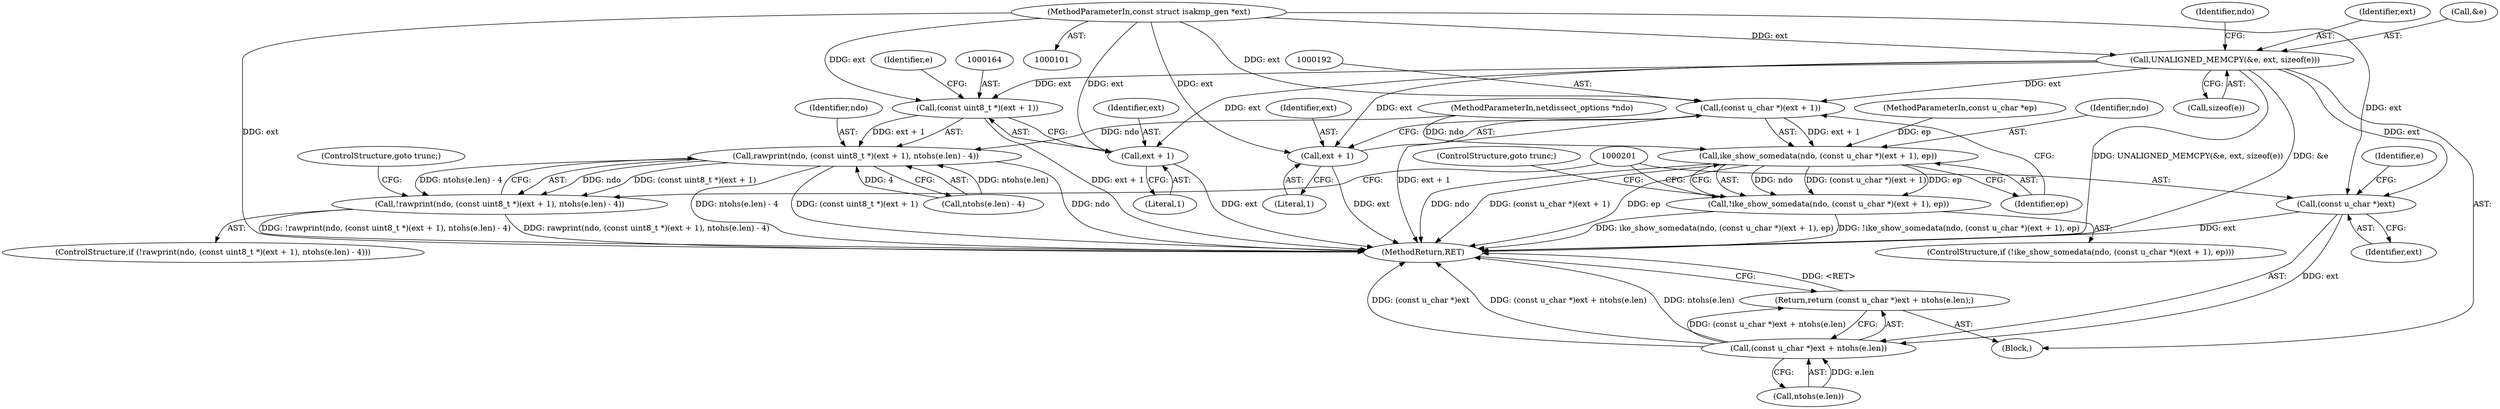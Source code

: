 digraph "0_tcpdump_c2ef693866beae071a24b45c49f9674af1df4028_0@pointer" {
"1000123" [label="(Call,UNALIGNED_MEMCPY(&e, ext, sizeof(e)))"];
"1000104" [label="(MethodParameterIn,const struct isakmp_gen *ext)"];
"1000163" [label="(Call,(const uint8_t *)(ext + 1))"];
"1000161" [label="(Call,rawprint(ndo, (const uint8_t *)(ext + 1), ntohs(e.len) - 4))"];
"1000160" [label="(Call,!rawprint(ndo, (const uint8_t *)(ext + 1), ntohs(e.len) - 4))"];
"1000165" [label="(Call,ext + 1)"];
"1000191" [label="(Call,(const u_char *)(ext + 1))"];
"1000189" [label="(Call,ike_show_somedata(ndo, (const u_char *)(ext + 1), ep))"];
"1000188" [label="(Call,!ike_show_somedata(ndo, (const u_char *)(ext + 1), ep))"];
"1000193" [label="(Call,ext + 1)"];
"1000200" [label="(Call,(const u_char *)ext)"];
"1000199" [label="(Call,(const u_char *)ext + ntohs(e.len))"];
"1000198" [label="(Return,return (const u_char *)ext + ntohs(e.len);)"];
"1000189" [label="(Call,ike_show_somedata(ndo, (const u_char *)(ext + 1), ep))"];
"1000161" [label="(Call,rawprint(ndo, (const uint8_t *)(ext + 1), ntohs(e.len) - 4))"];
"1000104" [label="(MethodParameterIn,const struct isakmp_gen *ext)"];
"1000171" [label="(Identifier,e)"];
"1000195" [label="(Literal,1)"];
"1000202" [label="(Identifier,ext)"];
"1000131" [label="(Identifier,ndo)"];
"1000198" [label="(Return,return (const u_char *)ext + ntohs(e.len);)"];
"1000191" [label="(Call,(const u_char *)(ext + 1))"];
"1000200" [label="(Call,(const u_char *)ext)"];
"1000163" [label="(Call,(const uint8_t *)(ext + 1))"];
"1000160" [label="(Call,!rawprint(ndo, (const uint8_t *)(ext + 1), ntohs(e.len) - 4))"];
"1000197" [label="(ControlStructure,goto trunc;)"];
"1000166" [label="(Identifier,ext)"];
"1000126" [label="(Identifier,ext)"];
"1000196" [label="(Identifier,ep)"];
"1000123" [label="(Call,UNALIGNED_MEMCPY(&e, ext, sizeof(e)))"];
"1000165" [label="(Call,ext + 1)"];
"1000174" [label="(ControlStructure,goto trunc;)"];
"1000187" [label="(ControlStructure,if (!ike_show_somedata(ndo, (const u_char *)(ext + 1), ep)))"];
"1000205" [label="(Identifier,e)"];
"1000188" [label="(Call,!ike_show_somedata(ndo, (const u_char *)(ext + 1), ep))"];
"1000194" [label="(Identifier,ext)"];
"1000111" [label="(Block,)"];
"1000167" [label="(Literal,1)"];
"1000159" [label="(ControlStructure,if (!rawprint(ndo, (const uint8_t *)(ext + 1), ntohs(e.len) - 4)))"];
"1000203" [label="(Call,ntohs(e.len))"];
"1000162" [label="(Identifier,ndo)"];
"1000124" [label="(Call,&e)"];
"1000190" [label="(Identifier,ndo)"];
"1000168" [label="(Call,ntohs(e.len) - 4)"];
"1000102" [label="(MethodParameterIn,netdissect_options *ndo)"];
"1000199" [label="(Call,(const u_char *)ext + ntohs(e.len))"];
"1000193" [label="(Call,ext + 1)"];
"1000127" [label="(Call,sizeof(e))"];
"1000106" [label="(MethodParameterIn,const u_char *ep)"];
"1000217" [label="(MethodReturn,RET)"];
"1000123" -> "1000111"  [label="AST: "];
"1000123" -> "1000127"  [label="CFG: "];
"1000124" -> "1000123"  [label="AST: "];
"1000126" -> "1000123"  [label="AST: "];
"1000127" -> "1000123"  [label="AST: "];
"1000131" -> "1000123"  [label="CFG: "];
"1000123" -> "1000217"  [label="DDG: UNALIGNED_MEMCPY(&e, ext, sizeof(e))"];
"1000123" -> "1000217"  [label="DDG: &e"];
"1000104" -> "1000123"  [label="DDG: ext"];
"1000123" -> "1000163"  [label="DDG: ext"];
"1000123" -> "1000165"  [label="DDG: ext"];
"1000123" -> "1000191"  [label="DDG: ext"];
"1000123" -> "1000193"  [label="DDG: ext"];
"1000123" -> "1000200"  [label="DDG: ext"];
"1000104" -> "1000101"  [label="AST: "];
"1000104" -> "1000217"  [label="DDG: ext"];
"1000104" -> "1000163"  [label="DDG: ext"];
"1000104" -> "1000165"  [label="DDG: ext"];
"1000104" -> "1000191"  [label="DDG: ext"];
"1000104" -> "1000193"  [label="DDG: ext"];
"1000104" -> "1000200"  [label="DDG: ext"];
"1000163" -> "1000161"  [label="AST: "];
"1000163" -> "1000165"  [label="CFG: "];
"1000164" -> "1000163"  [label="AST: "];
"1000165" -> "1000163"  [label="AST: "];
"1000171" -> "1000163"  [label="CFG: "];
"1000163" -> "1000217"  [label="DDG: ext + 1"];
"1000163" -> "1000161"  [label="DDG: ext + 1"];
"1000161" -> "1000160"  [label="AST: "];
"1000161" -> "1000168"  [label="CFG: "];
"1000162" -> "1000161"  [label="AST: "];
"1000168" -> "1000161"  [label="AST: "];
"1000160" -> "1000161"  [label="CFG: "];
"1000161" -> "1000217"  [label="DDG: ntohs(e.len) - 4"];
"1000161" -> "1000217"  [label="DDG: (const uint8_t *)(ext + 1)"];
"1000161" -> "1000217"  [label="DDG: ndo"];
"1000161" -> "1000160"  [label="DDG: ndo"];
"1000161" -> "1000160"  [label="DDG: (const uint8_t *)(ext + 1)"];
"1000161" -> "1000160"  [label="DDG: ntohs(e.len) - 4"];
"1000102" -> "1000161"  [label="DDG: ndo"];
"1000168" -> "1000161"  [label="DDG: ntohs(e.len)"];
"1000168" -> "1000161"  [label="DDG: 4"];
"1000160" -> "1000159"  [label="AST: "];
"1000174" -> "1000160"  [label="CFG: "];
"1000201" -> "1000160"  [label="CFG: "];
"1000160" -> "1000217"  [label="DDG: !rawprint(ndo, (const uint8_t *)(ext + 1), ntohs(e.len) - 4)"];
"1000160" -> "1000217"  [label="DDG: rawprint(ndo, (const uint8_t *)(ext + 1), ntohs(e.len) - 4)"];
"1000165" -> "1000167"  [label="CFG: "];
"1000166" -> "1000165"  [label="AST: "];
"1000167" -> "1000165"  [label="AST: "];
"1000165" -> "1000217"  [label="DDG: ext"];
"1000191" -> "1000189"  [label="AST: "];
"1000191" -> "1000193"  [label="CFG: "];
"1000192" -> "1000191"  [label="AST: "];
"1000193" -> "1000191"  [label="AST: "];
"1000196" -> "1000191"  [label="CFG: "];
"1000191" -> "1000217"  [label="DDG: ext + 1"];
"1000191" -> "1000189"  [label="DDG: ext + 1"];
"1000189" -> "1000188"  [label="AST: "];
"1000189" -> "1000196"  [label="CFG: "];
"1000190" -> "1000189"  [label="AST: "];
"1000196" -> "1000189"  [label="AST: "];
"1000188" -> "1000189"  [label="CFG: "];
"1000189" -> "1000217"  [label="DDG: ndo"];
"1000189" -> "1000217"  [label="DDG: (const u_char *)(ext + 1)"];
"1000189" -> "1000217"  [label="DDG: ep"];
"1000189" -> "1000188"  [label="DDG: ndo"];
"1000189" -> "1000188"  [label="DDG: (const u_char *)(ext + 1)"];
"1000189" -> "1000188"  [label="DDG: ep"];
"1000102" -> "1000189"  [label="DDG: ndo"];
"1000106" -> "1000189"  [label="DDG: ep"];
"1000188" -> "1000187"  [label="AST: "];
"1000197" -> "1000188"  [label="CFG: "];
"1000201" -> "1000188"  [label="CFG: "];
"1000188" -> "1000217"  [label="DDG: !ike_show_somedata(ndo, (const u_char *)(ext + 1), ep)"];
"1000188" -> "1000217"  [label="DDG: ike_show_somedata(ndo, (const u_char *)(ext + 1), ep)"];
"1000193" -> "1000195"  [label="CFG: "];
"1000194" -> "1000193"  [label="AST: "];
"1000195" -> "1000193"  [label="AST: "];
"1000193" -> "1000217"  [label="DDG: ext"];
"1000200" -> "1000199"  [label="AST: "];
"1000200" -> "1000202"  [label="CFG: "];
"1000201" -> "1000200"  [label="AST: "];
"1000202" -> "1000200"  [label="AST: "];
"1000205" -> "1000200"  [label="CFG: "];
"1000200" -> "1000217"  [label="DDG: ext"];
"1000200" -> "1000199"  [label="DDG: ext"];
"1000199" -> "1000198"  [label="AST: "];
"1000199" -> "1000203"  [label="CFG: "];
"1000203" -> "1000199"  [label="AST: "];
"1000198" -> "1000199"  [label="CFG: "];
"1000199" -> "1000217"  [label="DDG: (const u_char *)ext"];
"1000199" -> "1000217"  [label="DDG: (const u_char *)ext + ntohs(e.len)"];
"1000199" -> "1000217"  [label="DDG: ntohs(e.len)"];
"1000199" -> "1000198"  [label="DDG: (const u_char *)ext + ntohs(e.len)"];
"1000203" -> "1000199"  [label="DDG: e.len"];
"1000198" -> "1000111"  [label="AST: "];
"1000217" -> "1000198"  [label="CFG: "];
"1000198" -> "1000217"  [label="DDG: <RET>"];
}
